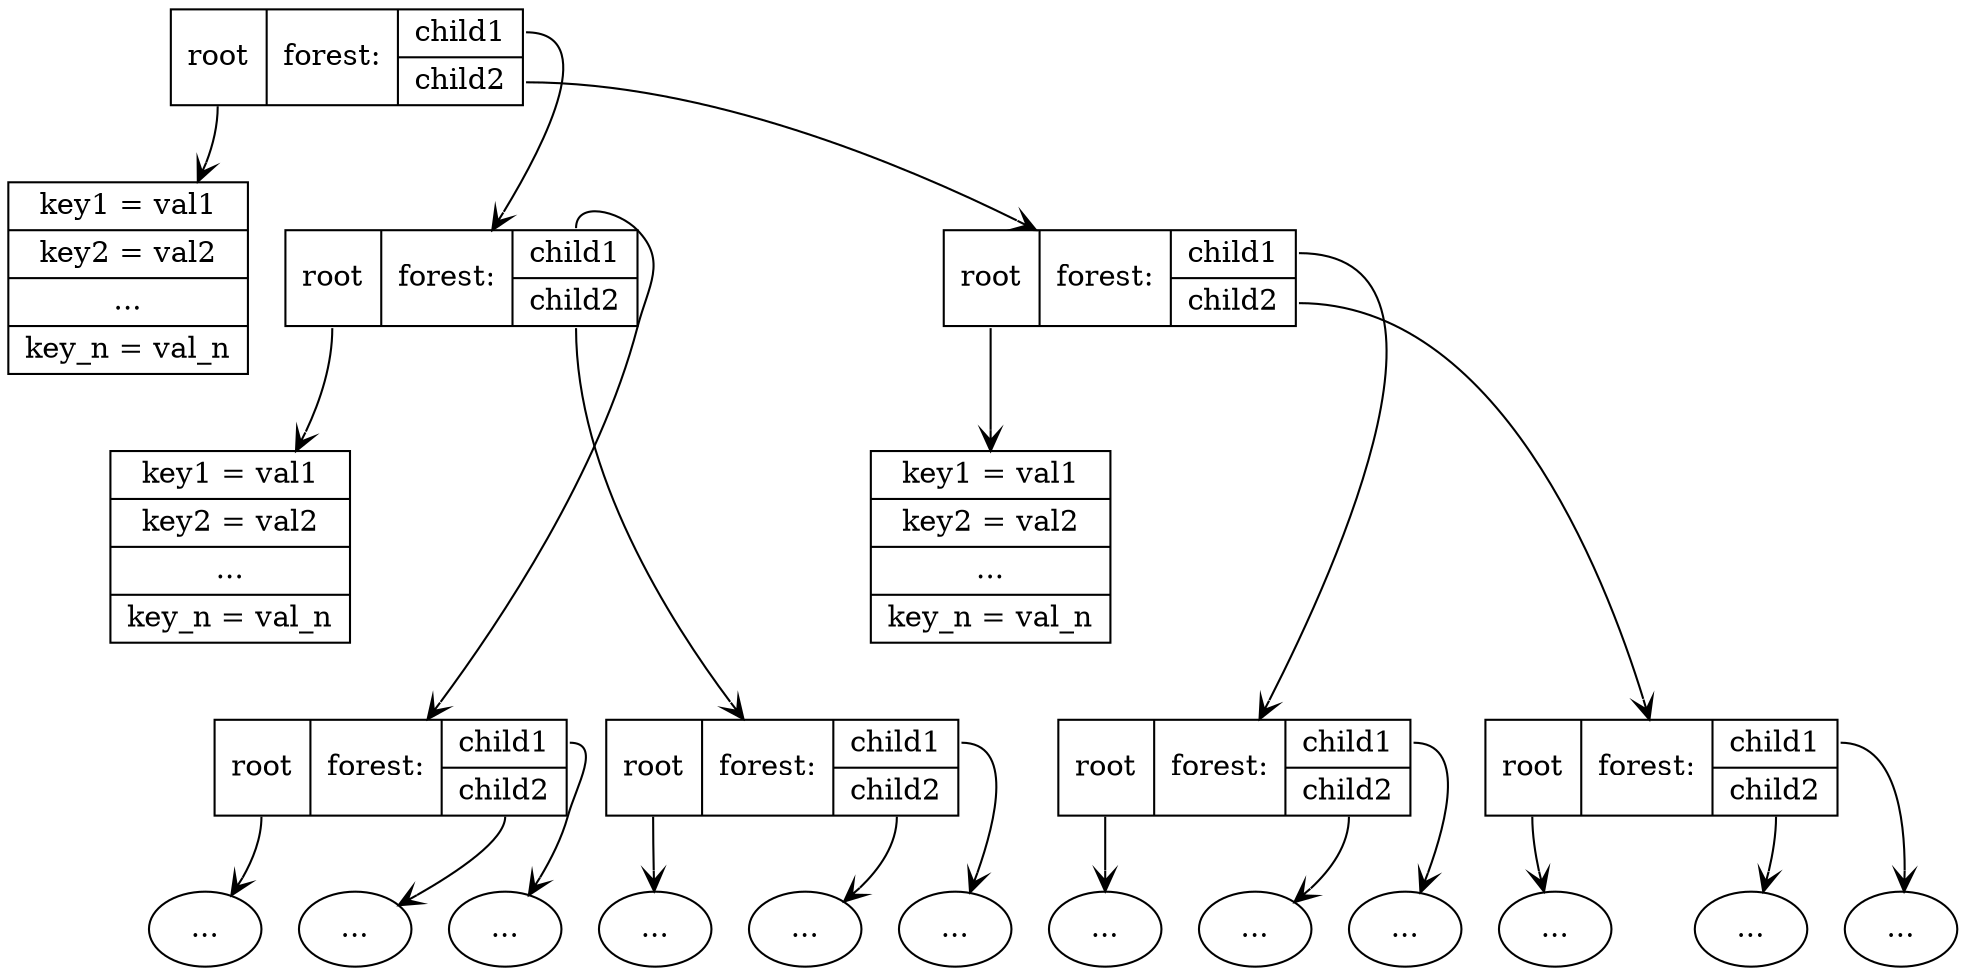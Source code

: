 digraph st {
    edge [arrowhead=vee];

    root [label = "<r> root | forest: | { <t1> child1 | <t2> child2}", shape = record];
    child1 [label = "<r> root | forest: | { <t1> child1 | <t2> child2}", shape = record];
    child2 [label = "<r> root | forest: | { <t1> child1 | <t2> child2}", shape = record];
    mapRoot [label = "{key1 = val1 | key2 = val2 | ... | key_n = val_n}", shape = record];
    {
        rank = same;
        mapChild1 [label = "{key1 = val1 | key2 = val2 | ... | key_n = val_n}", shape = record];
        mapChild2 [label = "{key1 = val1 | key2 = val2 | ... | key_n = val_n}", shape = record];
    }

    tmp [label="", shape=plaintext];
    mapChild1 -> tmp [style="invis"];
    {
        rank = same;
        tmp;
        child11 [label = "<r> root | forest: | { <t1> child1 | <t2> child2}", shape = record];
        child12 [label = "<r> root | forest: | { <t1> child1 | <t2> child2}", shape = record];
        child21 [label = "<r> root | forest: | { <t1> child1 | <t2> child2}", shape = record];
        child22 [label = "<r> root | forest: | { <t1> child1 | <t2> child2}", shape = record];
    }


    child11:r -> dots1;
    child12:r -> dots2;
    child21:r -> dots3;
    child22:r -> dots4;

    root:r -> mapRoot;
    child1:r -> mapChild1;
    child2:r -> mapChild2;
    root:t1 -> child1; root:t2 -> child2;


    child11:t2 -> dotsn2;
    child11:t1 -> dotsn1;
    child12:t2 -> dotsn4;
    child12:t1 -> dotsn3;
    child21:t2 -> dotsn6;
    child21:t1 -> dotsn5;
    child22:t2 -> dotsn8;
    child22:t1 -> dotsn7;

    child1:t1 -> child11;
    child1:t2 -> child12;
    child2:t1 -> child21;
    child2:t2 -> child22;

    node [shape=circle];
    dots1 [label = "..."];
    dots2 [label = "..."];
    dots3 [label = "..."];
    dots4 [label = "..."];

    dotsn1 [label = "..."];
    dotsn2 [label = "..."];
    dotsn3 [label = "..."];
    dotsn4 [label = "..."];
    dotsn5 [label = "..."];
    dotsn6 [label = "..."];
    dotsn7 [label = "..."];
    dotsn8 [label = "..."];

}
